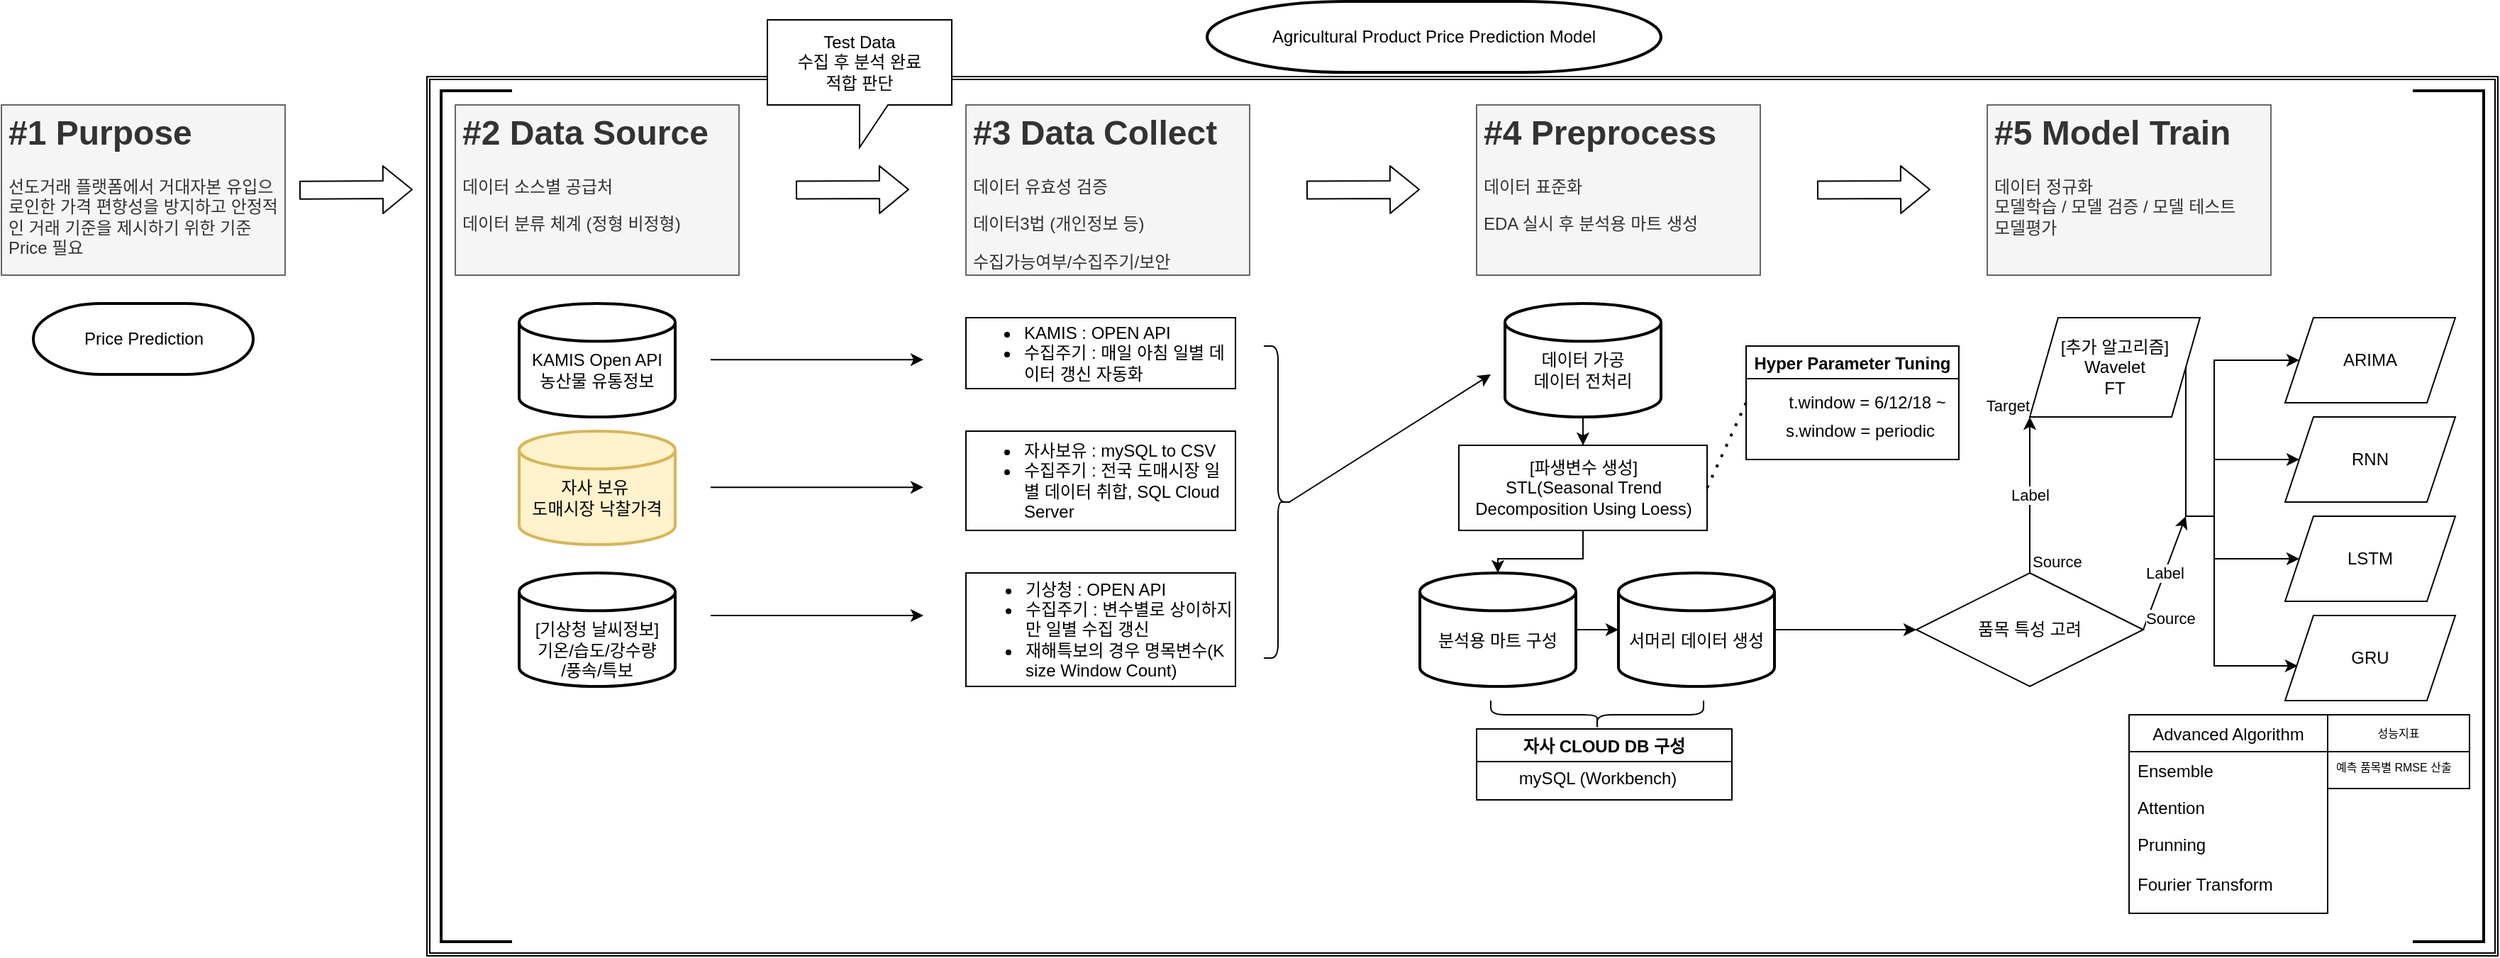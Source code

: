 <mxfile version="15.3.1" type="github">
  <diagram name="Page-1" id="74e2e168-ea6b-b213-b513-2b3c1d86103e">
    <mxGraphModel dx="1422" dy="1572" grid="1" gridSize="10" guides="1" tooltips="1" connect="1" arrows="1" fold="1" page="1" pageScale="1" pageWidth="1169" pageHeight="827" background="none" math="0" shadow="0">
      <root>
        <mxCell id="0" />
        <mxCell id="1" parent="0" />
        <mxCell id="tNpx7jzvRKUiA993KeqK-80" value="" style="shape=ext;double=1;rounded=0;whiteSpace=wrap;html=1;" parent="1" vertex="1">
          <mxGeometry x="300" y="-60" width="1460" height="620" as="geometry" />
        </mxCell>
        <mxCell id="tNpx7jzvRKUiA993KeqK-1" value="Agricultural Product Price Prediction Model" style="strokeWidth=2;html=1;shape=mxgraph.flowchart.terminator;whiteSpace=wrap;" parent="1" vertex="1">
          <mxGeometry x="850" y="-113" width="320" height="50" as="geometry" />
        </mxCell>
        <mxCell id="tNpx7jzvRKUiA993KeqK-3" value="&lt;br&gt;KAMIS Open API&lt;br&gt;농산물 유통정보" style="strokeWidth=2;html=1;shape=mxgraph.flowchart.database;whiteSpace=wrap;" parent="1" vertex="1">
          <mxGeometry x="365" y="100" width="110" height="80" as="geometry" />
        </mxCell>
        <mxCell id="tNpx7jzvRKUiA993KeqK-4" value="&lt;br&gt;자사 보유&amp;nbsp;&lt;br&gt;도매시장 낙찰가격" style="strokeWidth=2;html=1;shape=mxgraph.flowchart.database;whiteSpace=wrap;fillColor=#fff2cc;strokeColor=#d6b656;" parent="1" vertex="1">
          <mxGeometry x="365" y="190" width="110" height="80" as="geometry" />
        </mxCell>
        <mxCell id="tNpx7jzvRKUiA993KeqK-5" value="&lt;h1&gt;#1 Purpose&lt;/h1&gt;&lt;p&gt;선도거래 플랫폼에서 거대자본 유입으로인한 가격 편향성을 방지하고 안정적인 거래 기준을 제시하기 위한 기준 Price 필요&lt;/p&gt;" style="text;html=1;strokeColor=#666666;fillColor=#f5f5f5;spacing=5;spacingTop=-20;whiteSpace=wrap;overflow=hidden;rounded=0;fontColor=#333333;" parent="1" vertex="1">
          <mxGeometry y="-40" width="200" height="120" as="geometry" />
        </mxCell>
        <mxCell id="tNpx7jzvRKUiA993KeqK-6" value="&lt;h1&gt;#2 Data Source&lt;/h1&gt;&lt;p&gt;데이터 소스별 공급처&lt;/p&gt;&lt;p&gt;데이터 분류 체계 (정형 비정형)&lt;/p&gt;" style="text;html=1;strokeColor=#666666;fillColor=#f5f5f5;spacing=5;spacingTop=-20;whiteSpace=wrap;overflow=hidden;rounded=0;fontColor=#333333;" parent="1" vertex="1">
          <mxGeometry x="320" y="-40" width="200" height="120" as="geometry" />
        </mxCell>
        <mxCell id="tNpx7jzvRKUiA993KeqK-7" value="" style="shape=flexArrow;endArrow=classic;html=1;width=12.5;endSize=6.5;" parent="1" edge="1">
          <mxGeometry width="50" height="50" relative="1" as="geometry">
            <mxPoint x="210" y="20.08" as="sourcePoint" />
            <mxPoint x="290" y="19.66" as="targetPoint" />
          </mxGeometry>
        </mxCell>
        <mxCell id="tNpx7jzvRKUiA993KeqK-8" value="" style="shape=flexArrow;endArrow=classic;html=1;width=12.5;endSize=6.5;" parent="1" edge="1">
          <mxGeometry width="50" height="50" relative="1" as="geometry">
            <mxPoint x="560" y="20" as="sourcePoint" />
            <mxPoint x="640" y="19.58" as="targetPoint" />
          </mxGeometry>
        </mxCell>
        <mxCell id="tNpx7jzvRKUiA993KeqK-9" value="&lt;h1&gt;#3 Data Collect&lt;/h1&gt;&lt;p&gt;데이터 유효성 검증&lt;/p&gt;&lt;p&gt;데이터3법 (개인정보 등)&lt;/p&gt;&lt;p&gt;수집가능여부/수집주기/보안&lt;/p&gt;" style="text;html=1;strokeColor=#666666;fillColor=#f5f5f5;spacing=5;spacingTop=-20;whiteSpace=wrap;overflow=hidden;rounded=0;fontColor=#333333;" parent="1" vertex="1">
          <mxGeometry x="680" y="-40" width="200" height="120" as="geometry" />
        </mxCell>
        <mxCell id="tNpx7jzvRKUiA993KeqK-10" value="&lt;br&gt;&lt;br&gt;[기상청 날씨정보]&lt;br&gt;기온/습도/강수량&lt;br&gt;/풍속/특보" style="strokeWidth=2;html=1;shape=mxgraph.flowchart.database;whiteSpace=wrap;" parent="1" vertex="1">
          <mxGeometry x="365" y="290" width="110" height="80" as="geometry" />
        </mxCell>
        <mxCell id="tNpx7jzvRKUiA993KeqK-18" value="&lt;div style=&quot;text-align: left&quot;&gt;&lt;ul&gt;&lt;li&gt;&lt;span&gt;KAMIS : OPEN API&lt;/span&gt;&lt;/li&gt;&lt;li&gt;&lt;span&gt;수집주기 : 매일 아침 일별 데이터 갱신 자동화&lt;/span&gt;&lt;/li&gt;&lt;/ul&gt;&lt;/div&gt;" style="rounded=0;whiteSpace=wrap;html=1;" parent="1" vertex="1">
          <mxGeometry x="680" y="110" width="190" height="50" as="geometry" />
        </mxCell>
        <mxCell id="tNpx7jzvRKUiA993KeqK-19" value="&lt;ul&gt;&lt;li style=&quot;text-align: left&quot;&gt;자사보유 : mySQL to CSV&lt;/li&gt;&lt;li style=&quot;text-align: left&quot;&gt;수집주기 : 전국 도매시장 일별 데이터 취합, SQL Cloud Server&lt;/li&gt;&lt;/ul&gt;" style="rounded=0;whiteSpace=wrap;html=1;" parent="1" vertex="1">
          <mxGeometry x="680" y="190" width="190" height="70" as="geometry" />
        </mxCell>
        <mxCell id="tNpx7jzvRKUiA993KeqK-20" value="&lt;ul&gt;&lt;li&gt;기상청 : OPEN API&lt;/li&gt;&lt;li&gt;수집주기 : 변수별로 상이하지만 일별 수집 갱신&lt;/li&gt;&lt;li&gt;재해특보의 경우 명목변수(K size Window Count)&lt;/li&gt;&lt;/ul&gt;" style="rounded=0;whiteSpace=wrap;html=1;align=left;" parent="1" vertex="1">
          <mxGeometry x="680" y="290" width="190" height="80" as="geometry" />
        </mxCell>
        <mxCell id="tNpx7jzvRKUiA993KeqK-21" value="" style="endArrow=classic;html=1;" parent="1" edge="1">
          <mxGeometry width="50" height="50" relative="1" as="geometry">
            <mxPoint x="500" y="139.58" as="sourcePoint" />
            <mxPoint x="650" y="139.58" as="targetPoint" />
          </mxGeometry>
        </mxCell>
        <mxCell id="tNpx7jzvRKUiA993KeqK-22" value="" style="endArrow=classic;html=1;" parent="1" edge="1">
          <mxGeometry width="50" height="50" relative="1" as="geometry">
            <mxPoint x="500" y="229.58" as="sourcePoint" />
            <mxPoint x="650" y="229.58" as="targetPoint" />
          </mxGeometry>
        </mxCell>
        <mxCell id="tNpx7jzvRKUiA993KeqK-23" value="" style="endArrow=classic;html=1;" parent="1" edge="1">
          <mxGeometry width="50" height="50" relative="1" as="geometry">
            <mxPoint x="500" y="320" as="sourcePoint" />
            <mxPoint x="650" y="320" as="targetPoint" />
          </mxGeometry>
        </mxCell>
        <mxCell id="tNpx7jzvRKUiA993KeqK-24" value="" style="shape=flexArrow;endArrow=classic;html=1;width=12.5;endSize=6.5;" parent="1" edge="1">
          <mxGeometry width="50" height="50" relative="1" as="geometry">
            <mxPoint x="920" y="20.0" as="sourcePoint" />
            <mxPoint x="1000" y="19.58" as="targetPoint" />
          </mxGeometry>
        </mxCell>
        <mxCell id="tNpx7jzvRKUiA993KeqK-25" value="&lt;h1&gt;#4 Preprocess&lt;/h1&gt;&lt;p&gt;데이터 표준화&lt;/p&gt;&lt;p&gt;&lt;span&gt;EDA 실시 후 분석용 마트 생성&lt;/span&gt;&lt;/p&gt;" style="text;html=1;strokeColor=#666666;fillColor=#f5f5f5;spacing=5;spacingTop=-20;whiteSpace=wrap;overflow=hidden;rounded=0;fontColor=#333333;" parent="1" vertex="1">
          <mxGeometry x="1040" y="-40" width="200" height="120" as="geometry" />
        </mxCell>
        <mxCell id="tNpx7jzvRKUiA993KeqK-26" value="Test Data &lt;br&gt;수집 후 분석 완료 &lt;br&gt;적합 판단" style="shape=callout;whiteSpace=wrap;html=1;perimeter=calloutPerimeter;" parent="1" vertex="1">
          <mxGeometry x="540" y="-100" width="130" height="90" as="geometry" />
        </mxCell>
        <mxCell id="tNpx7jzvRKUiA993KeqK-31" style="edgeStyle=orthogonalEdgeStyle;rounded=0;orthogonalLoop=1;jettySize=auto;html=1;exitX=0.5;exitY=1;exitDx=0;exitDy=0;exitPerimeter=0;" parent="1" source="tNpx7jzvRKUiA993KeqK-27" target="tNpx7jzvRKUiA993KeqK-30" edge="1">
          <mxGeometry relative="1" as="geometry" />
        </mxCell>
        <mxCell id="tNpx7jzvRKUiA993KeqK-27" value="&lt;br&gt;데이터 가공&lt;br&gt;데이터 전처리" style="strokeWidth=2;html=1;shape=mxgraph.flowchart.database;whiteSpace=wrap;" parent="1" vertex="1">
          <mxGeometry x="1060" y="100" width="110" height="80" as="geometry" />
        </mxCell>
        <mxCell id="tNpx7jzvRKUiA993KeqK-28" value="" style="shape=curlyBracket;whiteSpace=wrap;html=1;rounded=1;flipH=1;" parent="1" vertex="1">
          <mxGeometry x="890" y="130" width="20" height="220" as="geometry" />
        </mxCell>
        <mxCell id="tNpx7jzvRKUiA993KeqK-29" value="" style="endArrow=classic;html=1;exitX=0.1;exitY=0.5;exitDx=0;exitDy=0;exitPerimeter=0;" parent="1" source="tNpx7jzvRKUiA993KeqK-28" edge="1">
          <mxGeometry width="50" height="50" relative="1" as="geometry">
            <mxPoint x="510" y="149.58" as="sourcePoint" />
            <mxPoint x="1050" y="150" as="targetPoint" />
          </mxGeometry>
        </mxCell>
        <mxCell id="tNpx7jzvRKUiA993KeqK-33" style="edgeStyle=orthogonalEdgeStyle;rounded=0;orthogonalLoop=1;jettySize=auto;html=1;exitX=0.5;exitY=1;exitDx=0;exitDy=0;entryX=0.5;entryY=0;entryDx=0;entryDy=0;entryPerimeter=0;" parent="1" source="tNpx7jzvRKUiA993KeqK-30" target="tNpx7jzvRKUiA993KeqK-32" edge="1">
          <mxGeometry relative="1" as="geometry" />
        </mxCell>
        <mxCell id="tNpx7jzvRKUiA993KeqK-30" value="[파생변수 생성]&lt;br&gt;STL(Seasonal Trend Decomposition Using Loess)" style="rounded=0;whiteSpace=wrap;html=1;" parent="1" vertex="1">
          <mxGeometry x="1027.5" y="200" width="175" height="60" as="geometry" />
        </mxCell>
        <mxCell id="tNpx7jzvRKUiA993KeqK-35" style="edgeStyle=orthogonalEdgeStyle;rounded=0;orthogonalLoop=1;jettySize=auto;html=1;exitX=1;exitY=0.5;exitDx=0;exitDy=0;exitPerimeter=0;entryX=0;entryY=0.5;entryDx=0;entryDy=0;entryPerimeter=0;" parent="1" source="tNpx7jzvRKUiA993KeqK-32" target="tNpx7jzvRKUiA993KeqK-34" edge="1">
          <mxGeometry relative="1" as="geometry" />
        </mxCell>
        <mxCell id="tNpx7jzvRKUiA993KeqK-32" value="&lt;br&gt;분석용 마트 구성" style="strokeWidth=2;html=1;shape=mxgraph.flowchart.database;whiteSpace=wrap;" parent="1" vertex="1">
          <mxGeometry x="1000" y="290" width="110" height="80" as="geometry" />
        </mxCell>
        <mxCell id="tNpx7jzvRKUiA993KeqK-34" value="&lt;br&gt;서머리 데이터 생성" style="strokeWidth=2;html=1;shape=mxgraph.flowchart.database;whiteSpace=wrap;" parent="1" vertex="1">
          <mxGeometry x="1140" y="290" width="110" height="80" as="geometry" />
        </mxCell>
        <mxCell id="tNpx7jzvRKUiA993KeqK-36" value="" style="shape=curlyBracket;whiteSpace=wrap;html=1;rounded=1;flipH=1;rotation=90;" parent="1" vertex="1">
          <mxGeometry x="1115" y="315" width="20" height="150" as="geometry" />
        </mxCell>
        <mxCell id="tNpx7jzvRKUiA993KeqK-37" value="" style="shape=flexArrow;endArrow=classic;html=1;width=12.5;endSize=6.5;" parent="1" edge="1">
          <mxGeometry width="50" height="50" relative="1" as="geometry">
            <mxPoint x="1280" y="20.0" as="sourcePoint" />
            <mxPoint x="1360" y="19.58" as="targetPoint" />
          </mxGeometry>
        </mxCell>
        <mxCell id="tNpx7jzvRKUiA993KeqK-38" value="&lt;h1&gt;#5 Model Train&lt;/h1&gt;&lt;div&gt;데이터 정규화&lt;/div&gt;&lt;div&gt;모델학습 / 모델 검증 / 모델 테스트&lt;/div&gt;&lt;div&gt;모델평가&amp;nbsp;&lt;/div&gt;" style="text;html=1;strokeColor=#666666;fillColor=#f5f5f5;spacing=5;spacingTop=-20;whiteSpace=wrap;overflow=hidden;rounded=0;fontColor=#333333;" parent="1" vertex="1">
          <mxGeometry x="1400" y="-40" width="200" height="120" as="geometry" />
        </mxCell>
        <mxCell id="tNpx7jzvRKUiA993KeqK-39" value="Hyper Parameter Tuning" style="swimlane;" parent="1" vertex="1">
          <mxGeometry x="1230" y="130" width="150" height="80" as="geometry" />
        </mxCell>
        <mxCell id="tNpx7jzvRKUiA993KeqK-40" value="t.window = 6/12/18 ~" style="text;html=1;align=center;verticalAlign=middle;resizable=0;points=[];autosize=1;strokeColor=none;" parent="tNpx7jzvRKUiA993KeqK-39" vertex="1">
          <mxGeometry x="20" y="30" width="130" height="20" as="geometry" />
        </mxCell>
        <mxCell id="tNpx7jzvRKUiA993KeqK-41" value="s.window = periodic" style="text;html=1;align=center;verticalAlign=middle;resizable=0;points=[];autosize=1;strokeColor=none;" parent="tNpx7jzvRKUiA993KeqK-39" vertex="1">
          <mxGeometry x="20" y="50" width="120" height="20" as="geometry" />
        </mxCell>
        <mxCell id="tNpx7jzvRKUiA993KeqK-42" value="" style="endArrow=none;dashed=1;html=1;dashPattern=1 3;strokeWidth=2;entryX=0;entryY=0.5;entryDx=0;entryDy=0;exitX=1;exitY=0.5;exitDx=0;exitDy=0;" parent="1" source="tNpx7jzvRKUiA993KeqK-30" target="tNpx7jzvRKUiA993KeqK-39" edge="1">
          <mxGeometry width="50" height="50" relative="1" as="geometry">
            <mxPoint x="1160" y="340" as="sourcePoint" />
            <mxPoint x="1280" y="180.0" as="targetPoint" />
          </mxGeometry>
        </mxCell>
        <mxCell id="tNpx7jzvRKUiA993KeqK-43" value="자사 CLOUD DB 구성" style="swimlane;" parent="1" vertex="1">
          <mxGeometry x="1040" y="400" width="180" height="50" as="geometry" />
        </mxCell>
        <mxCell id="tNpx7jzvRKUiA993KeqK-44" value="mySQL (Workbench)" style="text;html=1;align=center;verticalAlign=middle;resizable=0;points=[];autosize=1;strokeColor=none;" parent="tNpx7jzvRKUiA993KeqK-43" vertex="1">
          <mxGeometry x="20" y="25" width="130" height="20" as="geometry" />
        </mxCell>
        <mxCell id="tNpx7jzvRKUiA993KeqK-47" value="ARIMA" style="shape=parallelogram;perimeter=parallelogramPerimeter;whiteSpace=wrap;html=1;fixedSize=1;" parent="1" vertex="1">
          <mxGeometry x="1610" y="110" width="120" height="60" as="geometry" />
        </mxCell>
        <mxCell id="tNpx7jzvRKUiA993KeqK-48" value="RNN" style="shape=parallelogram;perimeter=parallelogramPerimeter;whiteSpace=wrap;html=1;fixedSize=1;" parent="1" vertex="1">
          <mxGeometry x="1610" y="180" width="120" height="60" as="geometry" />
        </mxCell>
        <mxCell id="tNpx7jzvRKUiA993KeqK-49" value="LSTM" style="shape=parallelogram;perimeter=parallelogramPerimeter;whiteSpace=wrap;html=1;fixedSize=1;" parent="1" vertex="1">
          <mxGeometry x="1610" y="250" width="120" height="60" as="geometry" />
        </mxCell>
        <mxCell id="tNpx7jzvRKUiA993KeqK-50" value="GRU" style="shape=parallelogram;perimeter=parallelogramPerimeter;whiteSpace=wrap;html=1;fixedSize=1;" parent="1" vertex="1">
          <mxGeometry x="1610" y="320" width="120" height="60" as="geometry" />
        </mxCell>
        <mxCell id="tNpx7jzvRKUiA993KeqK-56" style="edgeStyle=orthogonalEdgeStyle;rounded=0;orthogonalLoop=1;jettySize=auto;html=1;exitX=1;exitY=0.5;exitDx=0;exitDy=0;" parent="1" source="tNpx7jzvRKUiA993KeqK-51" target="tNpx7jzvRKUiA993KeqK-47" edge="1">
          <mxGeometry relative="1" as="geometry">
            <Array as="points">
              <mxPoint x="1540" y="250" />
              <mxPoint x="1560" y="250" />
              <mxPoint x="1560" y="140" />
            </Array>
          </mxGeometry>
        </mxCell>
        <mxCell id="tNpx7jzvRKUiA993KeqK-57" style="edgeStyle=orthogonalEdgeStyle;rounded=0;orthogonalLoop=1;jettySize=auto;html=1;exitX=1;exitY=0.5;exitDx=0;exitDy=0;entryX=0;entryY=0.5;entryDx=0;entryDy=0;" parent="1" source="tNpx7jzvRKUiA993KeqK-51" target="tNpx7jzvRKUiA993KeqK-48" edge="1">
          <mxGeometry relative="1" as="geometry">
            <Array as="points">
              <mxPoint x="1540" y="250" />
              <mxPoint x="1560" y="250" />
              <mxPoint x="1560" y="210" />
            </Array>
          </mxGeometry>
        </mxCell>
        <mxCell id="tNpx7jzvRKUiA993KeqK-58" style="edgeStyle=orthogonalEdgeStyle;rounded=0;orthogonalLoop=1;jettySize=auto;html=1;exitX=1;exitY=0.5;exitDx=0;exitDy=0;entryX=0;entryY=0.5;entryDx=0;entryDy=0;" parent="1" source="tNpx7jzvRKUiA993KeqK-51" target="tNpx7jzvRKUiA993KeqK-49" edge="1">
          <mxGeometry relative="1" as="geometry">
            <Array as="points">
              <mxPoint x="1540" y="250" />
              <mxPoint x="1560" y="250" />
              <mxPoint x="1560" y="280" />
            </Array>
          </mxGeometry>
        </mxCell>
        <mxCell id="tNpx7jzvRKUiA993KeqK-59" style="edgeStyle=orthogonalEdgeStyle;rounded=0;orthogonalLoop=1;jettySize=auto;html=1;exitX=1;exitY=0.5;exitDx=0;exitDy=0;entryX=0.074;entryY=0.592;entryDx=0;entryDy=0;entryPerimeter=0;" parent="1" source="tNpx7jzvRKUiA993KeqK-51" target="tNpx7jzvRKUiA993KeqK-50" edge="1">
          <mxGeometry relative="1" as="geometry">
            <Array as="points">
              <mxPoint x="1540" y="250" />
              <mxPoint x="1560" y="250" />
              <mxPoint x="1560" y="356" />
            </Array>
          </mxGeometry>
        </mxCell>
        <mxCell id="tNpx7jzvRKUiA993KeqK-51" value="[추가 알고리즘]&lt;br&gt;Wavelet&lt;br&gt;FT" style="shape=parallelogram;perimeter=parallelogramPerimeter;whiteSpace=wrap;html=1;fixedSize=1;" parent="1" vertex="1">
          <mxGeometry x="1430" y="110" width="120" height="70" as="geometry" />
        </mxCell>
        <mxCell id="tNpx7jzvRKUiA993KeqK-52" value="품목 특성 고려" style="rhombus;whiteSpace=wrap;html=1;" parent="1" vertex="1">
          <mxGeometry x="1350" y="290" width="160" height="80" as="geometry" />
        </mxCell>
        <mxCell id="tNpx7jzvRKUiA993KeqK-53" value="" style="endArrow=classic;html=1;entryX=0;entryY=0.5;entryDx=0;entryDy=0;entryPerimeter=0;exitX=1;exitY=0.5;exitDx=0;exitDy=0;exitPerimeter=0;" parent="1" source="tNpx7jzvRKUiA993KeqK-34" target="tNpx7jzvRKUiA993KeqK-52" edge="1">
          <mxGeometry width="50" height="50" relative="1" as="geometry">
            <mxPoint x="1180" y="330" as="sourcePoint" />
            <mxPoint x="1230" y="280" as="targetPoint" />
          </mxGeometry>
        </mxCell>
        <mxCell id="tNpx7jzvRKUiA993KeqK-61" value="" style="endArrow=classic;html=1;exitX=0.5;exitY=0;exitDx=0;exitDy=0;" parent="1" source="tNpx7jzvRKUiA993KeqK-52" edge="1">
          <mxGeometry relative="1" as="geometry">
            <mxPoint x="1380" y="270" as="sourcePoint" />
            <mxPoint x="1430" y="180" as="targetPoint" />
          </mxGeometry>
        </mxCell>
        <mxCell id="tNpx7jzvRKUiA993KeqK-62" value="Label" style="edgeLabel;resizable=0;html=1;align=center;verticalAlign=middle;" parent="tNpx7jzvRKUiA993KeqK-61" connectable="0" vertex="1">
          <mxGeometry relative="1" as="geometry" />
        </mxCell>
        <mxCell id="tNpx7jzvRKUiA993KeqK-63" value="Source" style="edgeLabel;resizable=0;html=1;align=left;verticalAlign=bottom;" parent="tNpx7jzvRKUiA993KeqK-61" connectable="0" vertex="1">
          <mxGeometry x="-1" relative="1" as="geometry" />
        </mxCell>
        <mxCell id="tNpx7jzvRKUiA993KeqK-64" value="Target" style="edgeLabel;resizable=0;html=1;align=right;verticalAlign=bottom;" parent="tNpx7jzvRKUiA993KeqK-61" connectable="0" vertex="1">
          <mxGeometry x="1" relative="1" as="geometry" />
        </mxCell>
        <mxCell id="tNpx7jzvRKUiA993KeqK-66" value="" style="endArrow=classic;html=1;exitX=1;exitY=0.5;exitDx=0;exitDy=0;" parent="1" source="tNpx7jzvRKUiA993KeqK-52" edge="1">
          <mxGeometry relative="1" as="geometry">
            <mxPoint x="1260" y="190" as="sourcePoint" />
            <mxPoint x="1540" y="250" as="targetPoint" />
          </mxGeometry>
        </mxCell>
        <mxCell id="tNpx7jzvRKUiA993KeqK-67" value="Label" style="edgeLabel;resizable=0;html=1;align=center;verticalAlign=middle;" parent="tNpx7jzvRKUiA993KeqK-66" connectable="0" vertex="1">
          <mxGeometry relative="1" as="geometry" />
        </mxCell>
        <mxCell id="tNpx7jzvRKUiA993KeqK-68" value="Source" style="edgeLabel;resizable=0;html=1;align=left;verticalAlign=bottom;" parent="tNpx7jzvRKUiA993KeqK-66" connectable="0" vertex="1">
          <mxGeometry x="-1" relative="1" as="geometry" />
        </mxCell>
        <mxCell id="tNpx7jzvRKUiA993KeqK-70" value="Advanced Algorithm" style="swimlane;fontStyle=0;childLayout=stackLayout;horizontal=1;startSize=26;horizontalStack=0;resizeParent=1;resizeParentMax=0;resizeLast=0;collapsible=1;marginBottom=0;" parent="1" vertex="1">
          <mxGeometry x="1500" y="390" width="140" height="140" as="geometry" />
        </mxCell>
        <mxCell id="tNpx7jzvRKUiA993KeqK-71" value="Ensemble" style="text;strokeColor=none;fillColor=none;align=left;verticalAlign=top;spacingLeft=4;spacingRight=4;overflow=hidden;rotatable=0;points=[[0,0.5],[1,0.5]];portConstraint=eastwest;" parent="tNpx7jzvRKUiA993KeqK-70" vertex="1">
          <mxGeometry y="26" width="140" height="26" as="geometry" />
        </mxCell>
        <mxCell id="tNpx7jzvRKUiA993KeqK-72" value="Attention" style="text;strokeColor=none;fillColor=none;align=left;verticalAlign=top;spacingLeft=4;spacingRight=4;overflow=hidden;rotatable=0;points=[[0,0.5],[1,0.5]];portConstraint=eastwest;" parent="tNpx7jzvRKUiA993KeqK-70" vertex="1">
          <mxGeometry y="52" width="140" height="26" as="geometry" />
        </mxCell>
        <mxCell id="tNpx7jzvRKUiA993KeqK-73" value="Prunning &#xa;&#xa;Fourier Transform&#xa;&#xa;" style="text;strokeColor=none;fillColor=none;align=left;verticalAlign=top;spacingLeft=4;spacingRight=4;overflow=hidden;rotatable=0;points=[[0,0.5],[1,0.5]];portConstraint=eastwest;" parent="tNpx7jzvRKUiA993KeqK-70" vertex="1">
          <mxGeometry y="78" width="140" height="62" as="geometry" />
        </mxCell>
        <mxCell id="tNpx7jzvRKUiA993KeqK-77" value="" style="strokeWidth=2;html=1;shape=mxgraph.flowchart.annotation_1;align=left;pointerEvents=1;" parent="1" vertex="1">
          <mxGeometry x="310" y="-50" width="50" height="600" as="geometry" />
        </mxCell>
        <mxCell id="tNpx7jzvRKUiA993KeqK-78" value="" style="strokeWidth=2;html=1;shape=mxgraph.flowchart.annotation_1;align=left;pointerEvents=1;rotation=-180;" parent="1" vertex="1">
          <mxGeometry x="1700" y="-50" width="50" height="600" as="geometry" />
        </mxCell>
        <mxCell id="tNpx7jzvRKUiA993KeqK-79" value="Price Prediction" style="strokeWidth=2;html=1;shape=mxgraph.flowchart.terminator;whiteSpace=wrap;" parent="1" vertex="1">
          <mxGeometry x="22.5" y="100" width="155" height="50" as="geometry" />
        </mxCell>
        <mxCell id="Ti-t6zCxDltyv0vDRjm7-2" value="성능지표" style="swimlane;fontStyle=0;childLayout=stackLayout;horizontal=1;startSize=26;horizontalStack=0;resizeParent=1;resizeParentMax=0;resizeLast=0;collapsible=1;marginBottom=0;fontSize=8;" parent="1" vertex="1">
          <mxGeometry x="1640" y="390" width="100" height="52" as="geometry" />
        </mxCell>
        <mxCell id="Ti-t6zCxDltyv0vDRjm7-3" value="예측 품목별 RMSE 산출" style="text;strokeColor=none;fillColor=none;align=left;verticalAlign=top;spacingLeft=4;spacingRight=4;overflow=hidden;rotatable=0;points=[[0,0.5],[1,0.5]];portConstraint=eastwest;fontSize=8;" parent="Ti-t6zCxDltyv0vDRjm7-2" vertex="1">
          <mxGeometry y="26" width="100" height="26" as="geometry" />
        </mxCell>
      </root>
    </mxGraphModel>
  </diagram>
</mxfile>
